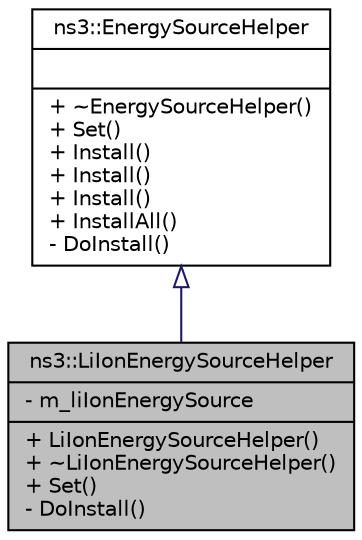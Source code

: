 digraph "ns3::LiIonEnergySourceHelper"
{
  edge [fontname="Helvetica",fontsize="10",labelfontname="Helvetica",labelfontsize="10"];
  node [fontname="Helvetica",fontsize="10",shape=record];
  Node1 [label="{ns3::LiIonEnergySourceHelper\n|- m_liIonEnergySource\l|+ LiIonEnergySourceHelper()\l+ ~LiIonEnergySourceHelper()\l+ Set()\l- DoInstall()\l}",height=0.2,width=0.4,color="black", fillcolor="grey75", style="filled", fontcolor="black"];
  Node2 -> Node1 [dir="back",color="midnightblue",fontsize="10",style="solid",arrowtail="onormal"];
  Node2 [label="{ns3::EnergySourceHelper\n||+ ~EnergySourceHelper()\l+ Set()\l+ Install()\l+ Install()\l+ Install()\l+ InstallAll()\l- DoInstall()\l}",height=0.2,width=0.4,color="black", fillcolor="white", style="filled",URL="$d5/db5/classns3_1_1EnergySourceHelper.html",tooltip="Creates EnergySource objects. "];
}
